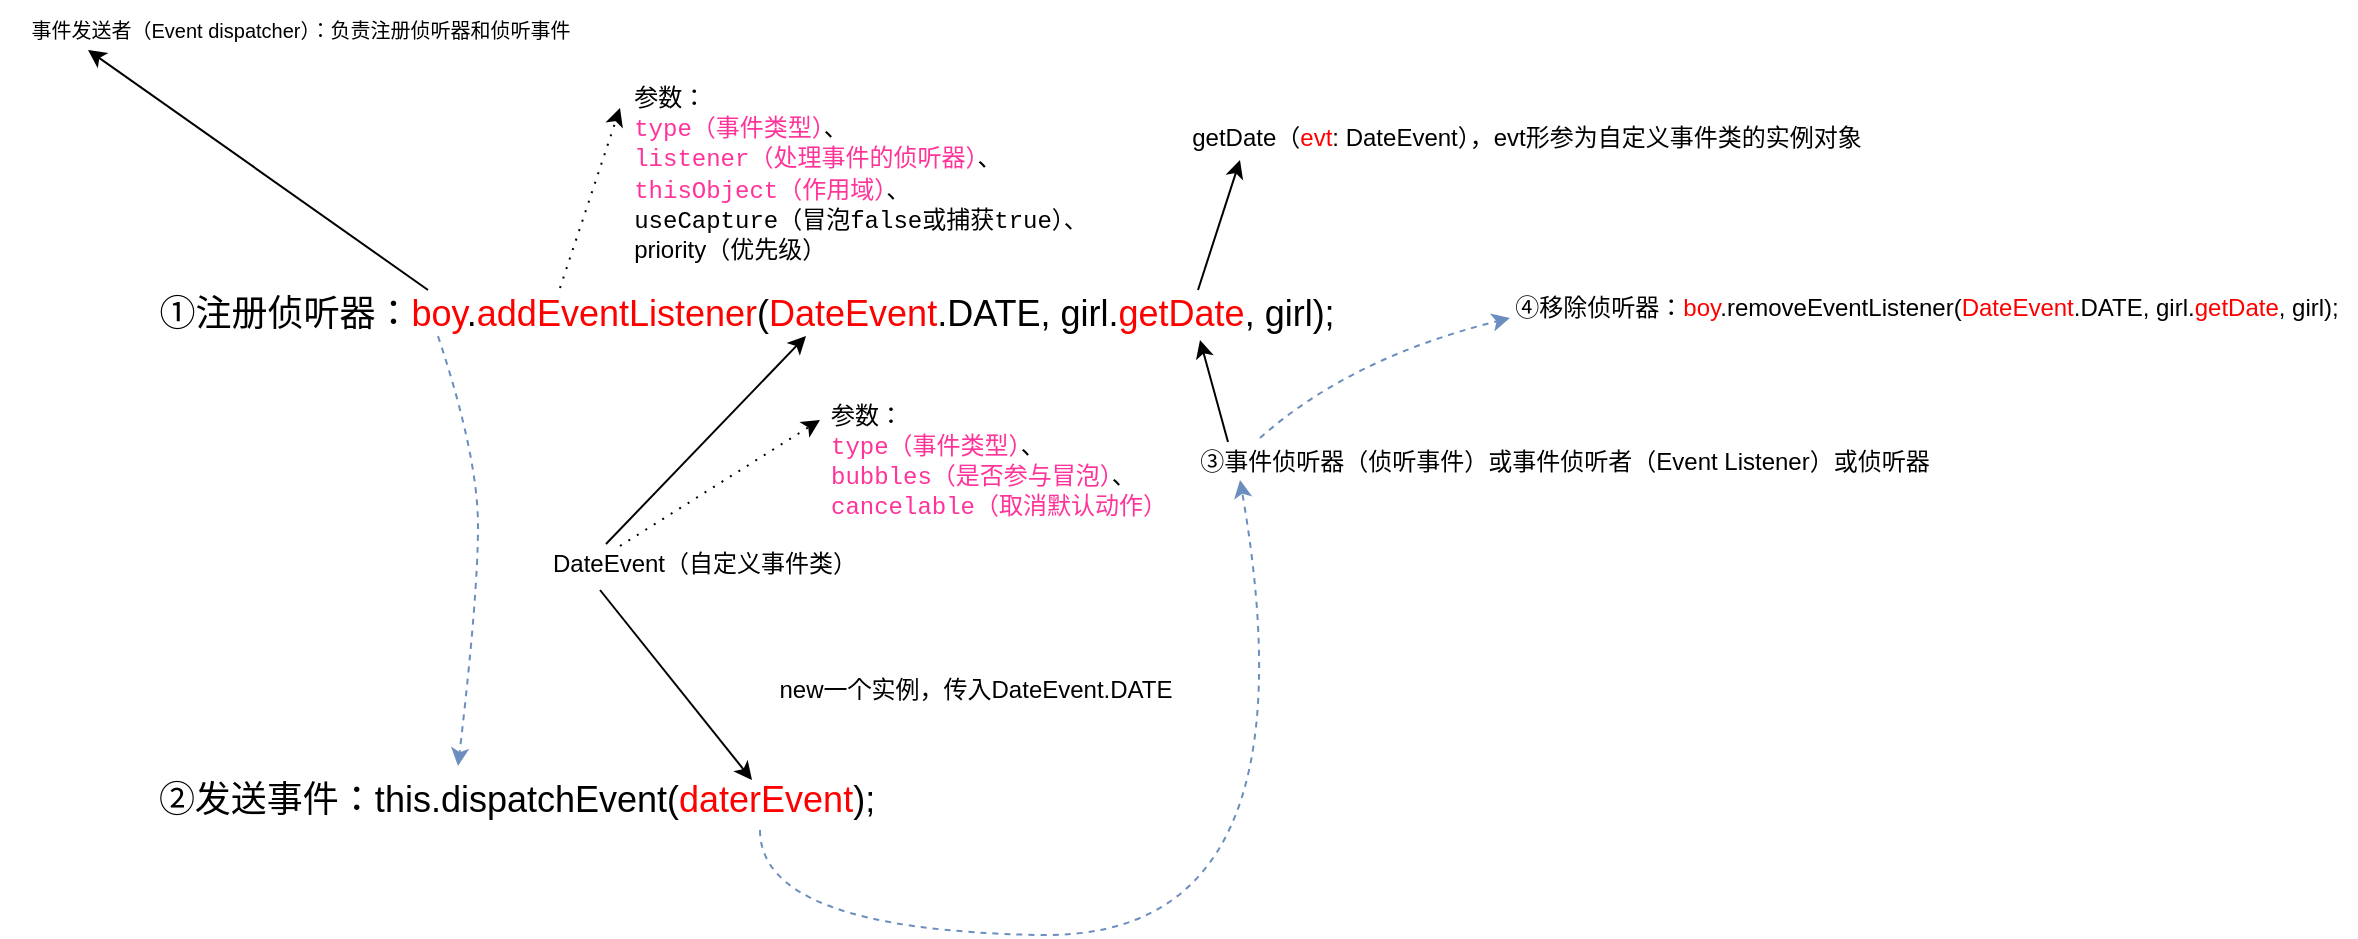 <mxfile version="20.3.0" type="device"><diagram id="XYxWehEktS_8Y1RKBrMb" name="第 1 页"><mxGraphModel dx="1237" dy="752" grid="1" gridSize="10" guides="1" tooltips="1" connect="1" arrows="1" fold="1" page="1" pageScale="1" pageWidth="827" pageHeight="1169" math="0" shadow="0"><root><mxCell id="0"/><mxCell id="1" parent="0"/><mxCell id="ddPL_lOGxL2k1PtPip6d-1" value="&lt;font style=&quot;font-size: 18px;&quot;&gt;①注册侦听器：&lt;font style=&quot;font-size: 18px;&quot; color=&quot;#ff0000&quot;&gt;boy&lt;/font&gt;.&lt;font color=&quot;#ff0000&quot;&gt;addEventListener&lt;/font&gt;(&lt;font style=&quot;font-size: 18px;&quot; color=&quot;#ff0000&quot;&gt;DateEvent&lt;/font&gt;.DATE, girl.&lt;font style=&quot;font-size: 18px;&quot; color=&quot;#ff0000&quot;&gt;getDate&lt;/font&gt;, girl);&lt;/font&gt;" style="text;html=1;align=center;verticalAlign=middle;resizable=0;points=[];autosize=1;strokeColor=none;fillColor=none;" vertex="1" parent="1"><mxGeometry x="78" y="237" width="610" height="40" as="geometry"/></mxCell><mxCell id="ddPL_lOGxL2k1PtPip6d-2" value="&lt;font style=&quot;font-size: 18px;&quot;&gt;②发送事件：this.dispatchEvent(&lt;font style=&quot;font-size: 18px;&quot; color=&quot;#ff0000&quot;&gt;daterEvent&lt;/font&gt;);&lt;/font&gt;" style="text;html=1;align=center;verticalAlign=middle;resizable=0;points=[];autosize=1;strokeColor=none;fillColor=none;" vertex="1" parent="1"><mxGeometry x="78" y="480" width="380" height="40" as="geometry"/></mxCell><mxCell id="ddPL_lOGxL2k1PtPip6d-4" value="" style="endArrow=classic;html=1;rounded=0;fontColor=#FF0000;" edge="1" parent="1"><mxGeometry width="50" height="50" relative="1" as="geometry"><mxPoint x="224" y="245" as="sourcePoint"/><mxPoint x="54" y="125" as="targetPoint"/></mxGeometry></mxCell><mxCell id="ddPL_lOGxL2k1PtPip6d-6" value="&lt;font style=&quot;font-size: 12px;&quot; color=&quot;#000000&quot;&gt;DateEvent（自定义事件类）&lt;/font&gt;" style="text;html=1;align=center;verticalAlign=middle;resizable=0;points=[];autosize=1;strokeColor=none;fillColor=none;fontSize=18;fontColor=#FF0000;" vertex="1" parent="1"><mxGeometry x="272" y="360" width="180" height="40" as="geometry"/></mxCell><mxCell id="ddPL_lOGxL2k1PtPip6d-7" value="" style="endArrow=classic;html=1;rounded=0;fontSize=12;fontColor=#000000;" edge="1" parent="1"><mxGeometry width="50" height="50" relative="1" as="geometry"><mxPoint x="313" y="372" as="sourcePoint"/><mxPoint x="413" y="268" as="targetPoint"/></mxGeometry></mxCell><mxCell id="ddPL_lOGxL2k1PtPip6d-8" value="" style="endArrow=classic;html=1;rounded=0;fontSize=12;fontColor=#000000;" edge="1" parent="1"><mxGeometry width="50" height="50" relative="1" as="geometry"><mxPoint x="310" y="395" as="sourcePoint"/><mxPoint x="386" y="490" as="targetPoint"/></mxGeometry></mxCell><mxCell id="ddPL_lOGxL2k1PtPip6d-9" value="new一个实例，传入&lt;span style=&quot;&quot;&gt;DateEvent.DATE&lt;/span&gt;" style="text;html=1;strokeColor=none;fillColor=none;align=center;verticalAlign=middle;whiteSpace=wrap;rounded=0;fontSize=12;fontColor=#000000;" vertex="1" parent="1"><mxGeometry x="380" y="430" width="236" height="30" as="geometry"/></mxCell><mxCell id="ddPL_lOGxL2k1PtPip6d-10" value="" style="curved=1;endArrow=classic;html=1;rounded=0;fontSize=12;fontColor=#000000;fillColor=#dae8fc;strokeColor=#6c8ebf;dashed=1;" edge="1" parent="1"><mxGeometry width="50" height="50" relative="1" as="geometry"><mxPoint x="390" y="515" as="sourcePoint"/><mxPoint x="630" y="340" as="targetPoint"/><Array as="points"><mxPoint x="390" y="565"/><mxPoint x="670" y="570"/></Array></mxGeometry></mxCell><mxCell id="ddPL_lOGxL2k1PtPip6d-11" value="" style="curved=1;endArrow=classic;html=1;rounded=0;dashed=1;fontSize=12;fontColor=#000000;fillColor=#dae8fc;strokeColor=#6c8ebf;" edge="1" parent="1"><mxGeometry width="50" height="50" relative="1" as="geometry"><mxPoint x="229" y="268" as="sourcePoint"/><mxPoint x="239" y="483" as="targetPoint"/><Array as="points"><mxPoint x="249" y="328"/><mxPoint x="249" y="398"/></Array></mxGeometry></mxCell><mxCell id="ddPL_lOGxL2k1PtPip6d-12" value="③事件侦听器（侦听事件）或事件侦听者（Event Listener）或侦听器" style="text;html=1;align=center;verticalAlign=middle;resizable=0;points=[];autosize=1;strokeColor=none;fillColor=none;fontSize=12;fontColor=#000000;" vertex="1" parent="1"><mxGeometry x="597" y="316" width="390" height="30" as="geometry"/></mxCell><mxCell id="ddPL_lOGxL2k1PtPip6d-13" value="" style="endArrow=classic;html=1;rounded=0;fontSize=12;fontColor=#000000;" edge="1" parent="1"><mxGeometry width="50" height="50" relative="1" as="geometry"><mxPoint x="624" y="321" as="sourcePoint"/><mxPoint x="610" y="270" as="targetPoint"/></mxGeometry></mxCell><mxCell id="ddPL_lOGxL2k1PtPip6d-14" value="" style="endArrow=classic;html=1;rounded=0;fontSize=12;fontColor=#000000;" edge="1" parent="1"><mxGeometry width="50" height="50" relative="1" as="geometry"><mxPoint x="609" y="245" as="sourcePoint"/><mxPoint x="630" y="180" as="targetPoint"/></mxGeometry></mxCell><mxCell id="ddPL_lOGxL2k1PtPip6d-15" value="getDate（&lt;font color=&quot;#ff0000&quot;&gt;evt&lt;/font&gt;: DateEvent），evt形参为自定义事件类的实例对象" style="text;html=1;align=center;verticalAlign=middle;resizable=0;points=[];autosize=1;strokeColor=none;fillColor=none;fontSize=12;fontColor=#000000;" vertex="1" parent="1"><mxGeometry x="593" y="154" width="360" height="30" as="geometry"/></mxCell><mxCell id="ddPL_lOGxL2k1PtPip6d-16" value="" style="curved=1;endArrow=classic;html=1;rounded=0;fontSize=12;fontColor=#FF0000;dashed=1;fillColor=#dae8fc;strokeColor=#6c8ebf;" edge="1" parent="1"><mxGeometry width="50" height="50" relative="1" as="geometry"><mxPoint x="640" y="319" as="sourcePoint"/><mxPoint x="765" y="259" as="targetPoint"/><Array as="points"><mxPoint x="685" y="279"/></Array></mxGeometry></mxCell><mxCell id="ddPL_lOGxL2k1PtPip6d-17" value="&lt;font color=&quot;#000000&quot;&gt;④移除侦听器：&lt;/font&gt;boy&lt;font color=&quot;#000000&quot;&gt;.removeEventListener(&lt;/font&gt;DateEvent&lt;font color=&quot;#000000&quot;&gt;.DATE, girl.&lt;/font&gt;getDate&lt;font color=&quot;#000000&quot;&gt;, girl);&lt;/font&gt;" style="text;html=1;align=center;verticalAlign=middle;resizable=0;points=[];autosize=1;strokeColor=none;fillColor=none;fontSize=12;fontColor=#FF0000;" vertex="1" parent="1"><mxGeometry x="758" y="241" width="430" height="26" as="geometry"/></mxCell><mxCell id="ddPL_lOGxL2k1PtPip6d-18" value="" style="endArrow=classic;html=1;rounded=0;dashed=1;fontSize=12;fontColor=#FF0000;dashPattern=1 4;" edge="1" parent="1"><mxGeometry width="50" height="50" relative="1" as="geometry"><mxPoint x="290" y="244" as="sourcePoint"/><mxPoint x="320" y="154" as="targetPoint"/></mxGeometry></mxCell><mxCell id="ddPL_lOGxL2k1PtPip6d-19" value="&lt;font style=&quot;font-size: 10px;&quot; color=&quot;#000000&quot;&gt;事件发送者（&lt;/font&gt;&lt;font style=&quot;&quot; size=&quot;1&quot; color=&quot;#000000&quot;&gt;Event dispatcher&lt;/font&gt;&lt;font style=&quot;font-size: 10px;&quot; color=&quot;#000000&quot;&gt;）：负责注册侦听器和侦听事件&lt;/font&gt;" style="text;html=1;align=center;verticalAlign=middle;resizable=0;points=[];autosize=1;strokeColor=none;fillColor=none;fontSize=12;fontColor=#FF0000;" vertex="1" parent="1"><mxGeometry x="10" y="100" width="300" height="30" as="geometry"/></mxCell><mxCell id="ddPL_lOGxL2k1PtPip6d-20" value="&lt;div style=&quot;orphans: 4; text-align: left;&quot;&gt;&lt;font style=&quot;background-color: initial;&quot;&gt;&lt;font color=&quot;#000000&quot;&gt;参数：&lt;/font&gt;&lt;br&gt;&lt;span style=&quot;font-family: &amp;quot;Lucida Console&amp;quot;, Consolas, Courier, monospace; orphans: 4; text-align: left;&quot;&gt;&lt;font color=&quot;#ff3399&quot;&gt;type（事件类型）&lt;/font&gt;&lt;font color=&quot;#000000&quot;&gt;、&lt;/font&gt;&lt;br&gt;&lt;/span&gt;&lt;/font&gt;&lt;span style=&quot;background-color: initial;&quot;&gt;&lt;font style=&quot;&quot; face=&quot;Lucida Console, Consolas, Courier, monospace&quot;&gt;&lt;font color=&quot;#ff3399&quot;&gt;listener（处理事件的侦听器）&lt;/font&gt;&lt;font color=&quot;#000000&quot;&gt;、&lt;/font&gt;&lt;br&gt;&lt;/font&gt;&lt;/span&gt;&lt;span style=&quot;background-color: initial;&quot;&gt;&lt;font style=&quot;&quot; face=&quot;Lucida Console, Consolas, Courier, monospace&quot;&gt;&lt;font color=&quot;#ff3399&quot;&gt;thisObject（作用域）&lt;/font&gt;&lt;font color=&quot;#000000&quot;&gt;、&lt;/font&gt;&lt;/font&gt;&lt;br&gt;&lt;font style=&quot;color: rgb(0, 0, 0);&quot; face=&quot;Lucida Console, Consolas, Courier, monospace&quot;&gt;useCapture（冒泡false或捕获true）、&lt;br&gt;&lt;/font&gt;&lt;font color=&quot;#000000&quot;&gt;priority（优先级）&lt;/font&gt;&lt;br&gt;&lt;/span&gt;&lt;/div&gt;" style="text;html=1;align=center;verticalAlign=middle;resizable=0;points=[];autosize=1;strokeColor=none;fillColor=none;fontSize=12;fontColor=#FF0000;" vertex="1" parent="1"><mxGeometry x="310" y="137" width="260" height="100" as="geometry"/></mxCell><mxCell id="ddPL_lOGxL2k1PtPip6d-22" value="&lt;div style=&quot;orphans: 4; text-align: left;&quot;&gt;&lt;font style=&quot;background-color: initial;&quot;&gt;&lt;font color=&quot;#000000&quot;&gt;参数：&lt;/font&gt;&lt;br&gt;&lt;span style=&quot;font-family: &amp;quot;Lucida Console&amp;quot;, Consolas, Courier, monospace; orphans: 4; text-align: left;&quot;&gt;&lt;font color=&quot;#ff3399&quot;&gt;type（事件类型）&lt;/font&gt;&lt;font color=&quot;#000000&quot;&gt;、&lt;/font&gt;&lt;br&gt;&lt;/span&gt;&lt;/font&gt;&lt;span style=&quot;background-color: initial;&quot;&gt;&lt;font style=&quot;&quot; face=&quot;Lucida Console, Consolas, Courier, monospace&quot;&gt;&lt;font color=&quot;#ff3399&quot;&gt;bubbles（是否参与冒泡）&lt;/font&gt;&lt;font color=&quot;#000000&quot;&gt;、&lt;/font&gt;&lt;br&gt;&lt;/font&gt;&lt;/span&gt;&lt;span style=&quot;background-color: initial;&quot;&gt;&lt;font style=&quot;&quot; face=&quot;Lucida Console, Consolas, Courier, monospace&quot;&gt;&lt;font color=&quot;#ff3399&quot;&gt;cancelable（取消默认动作）&lt;/font&gt;&lt;/font&gt;&lt;br&gt;&lt;/span&gt;&lt;/div&gt;" style="text;html=1;align=center;verticalAlign=middle;resizable=0;points=[];autosize=1;strokeColor=none;fillColor=none;fontSize=12;fontColor=#FF0000;" vertex="1" parent="1"><mxGeometry x="414" y="296" width="190" height="70" as="geometry"/></mxCell><mxCell id="ddPL_lOGxL2k1PtPip6d-23" value="" style="endArrow=classic;html=1;rounded=0;dashed=1;fontSize=12;fontColor=#FF3399;dashPattern=1 4;" edge="1" parent="1"><mxGeometry width="50" height="50" relative="1" as="geometry"><mxPoint x="320" y="373" as="sourcePoint"/><mxPoint x="420" y="310" as="targetPoint"/></mxGeometry></mxCell></root></mxGraphModel></diagram></mxfile>